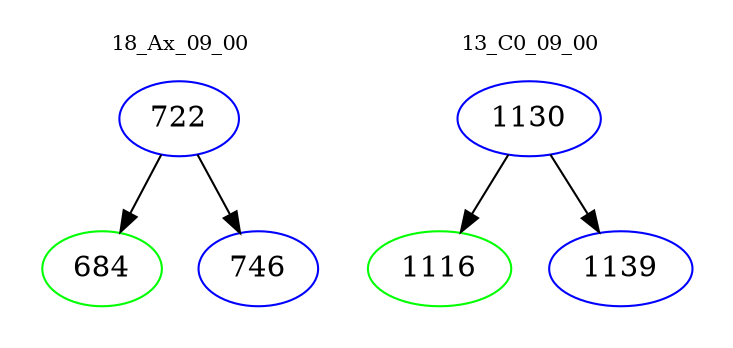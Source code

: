 digraph{
subgraph cluster_0 {
color = white
label = "18_Ax_09_00";
fontsize=10;
T0_722 [label="722", color="blue"]
T0_722 -> T0_684 [color="black"]
T0_684 [label="684", color="green"]
T0_722 -> T0_746 [color="black"]
T0_746 [label="746", color="blue"]
}
subgraph cluster_1 {
color = white
label = "13_C0_09_00";
fontsize=10;
T1_1130 [label="1130", color="blue"]
T1_1130 -> T1_1116 [color="black"]
T1_1116 [label="1116", color="green"]
T1_1130 -> T1_1139 [color="black"]
T1_1139 [label="1139", color="blue"]
}
}

